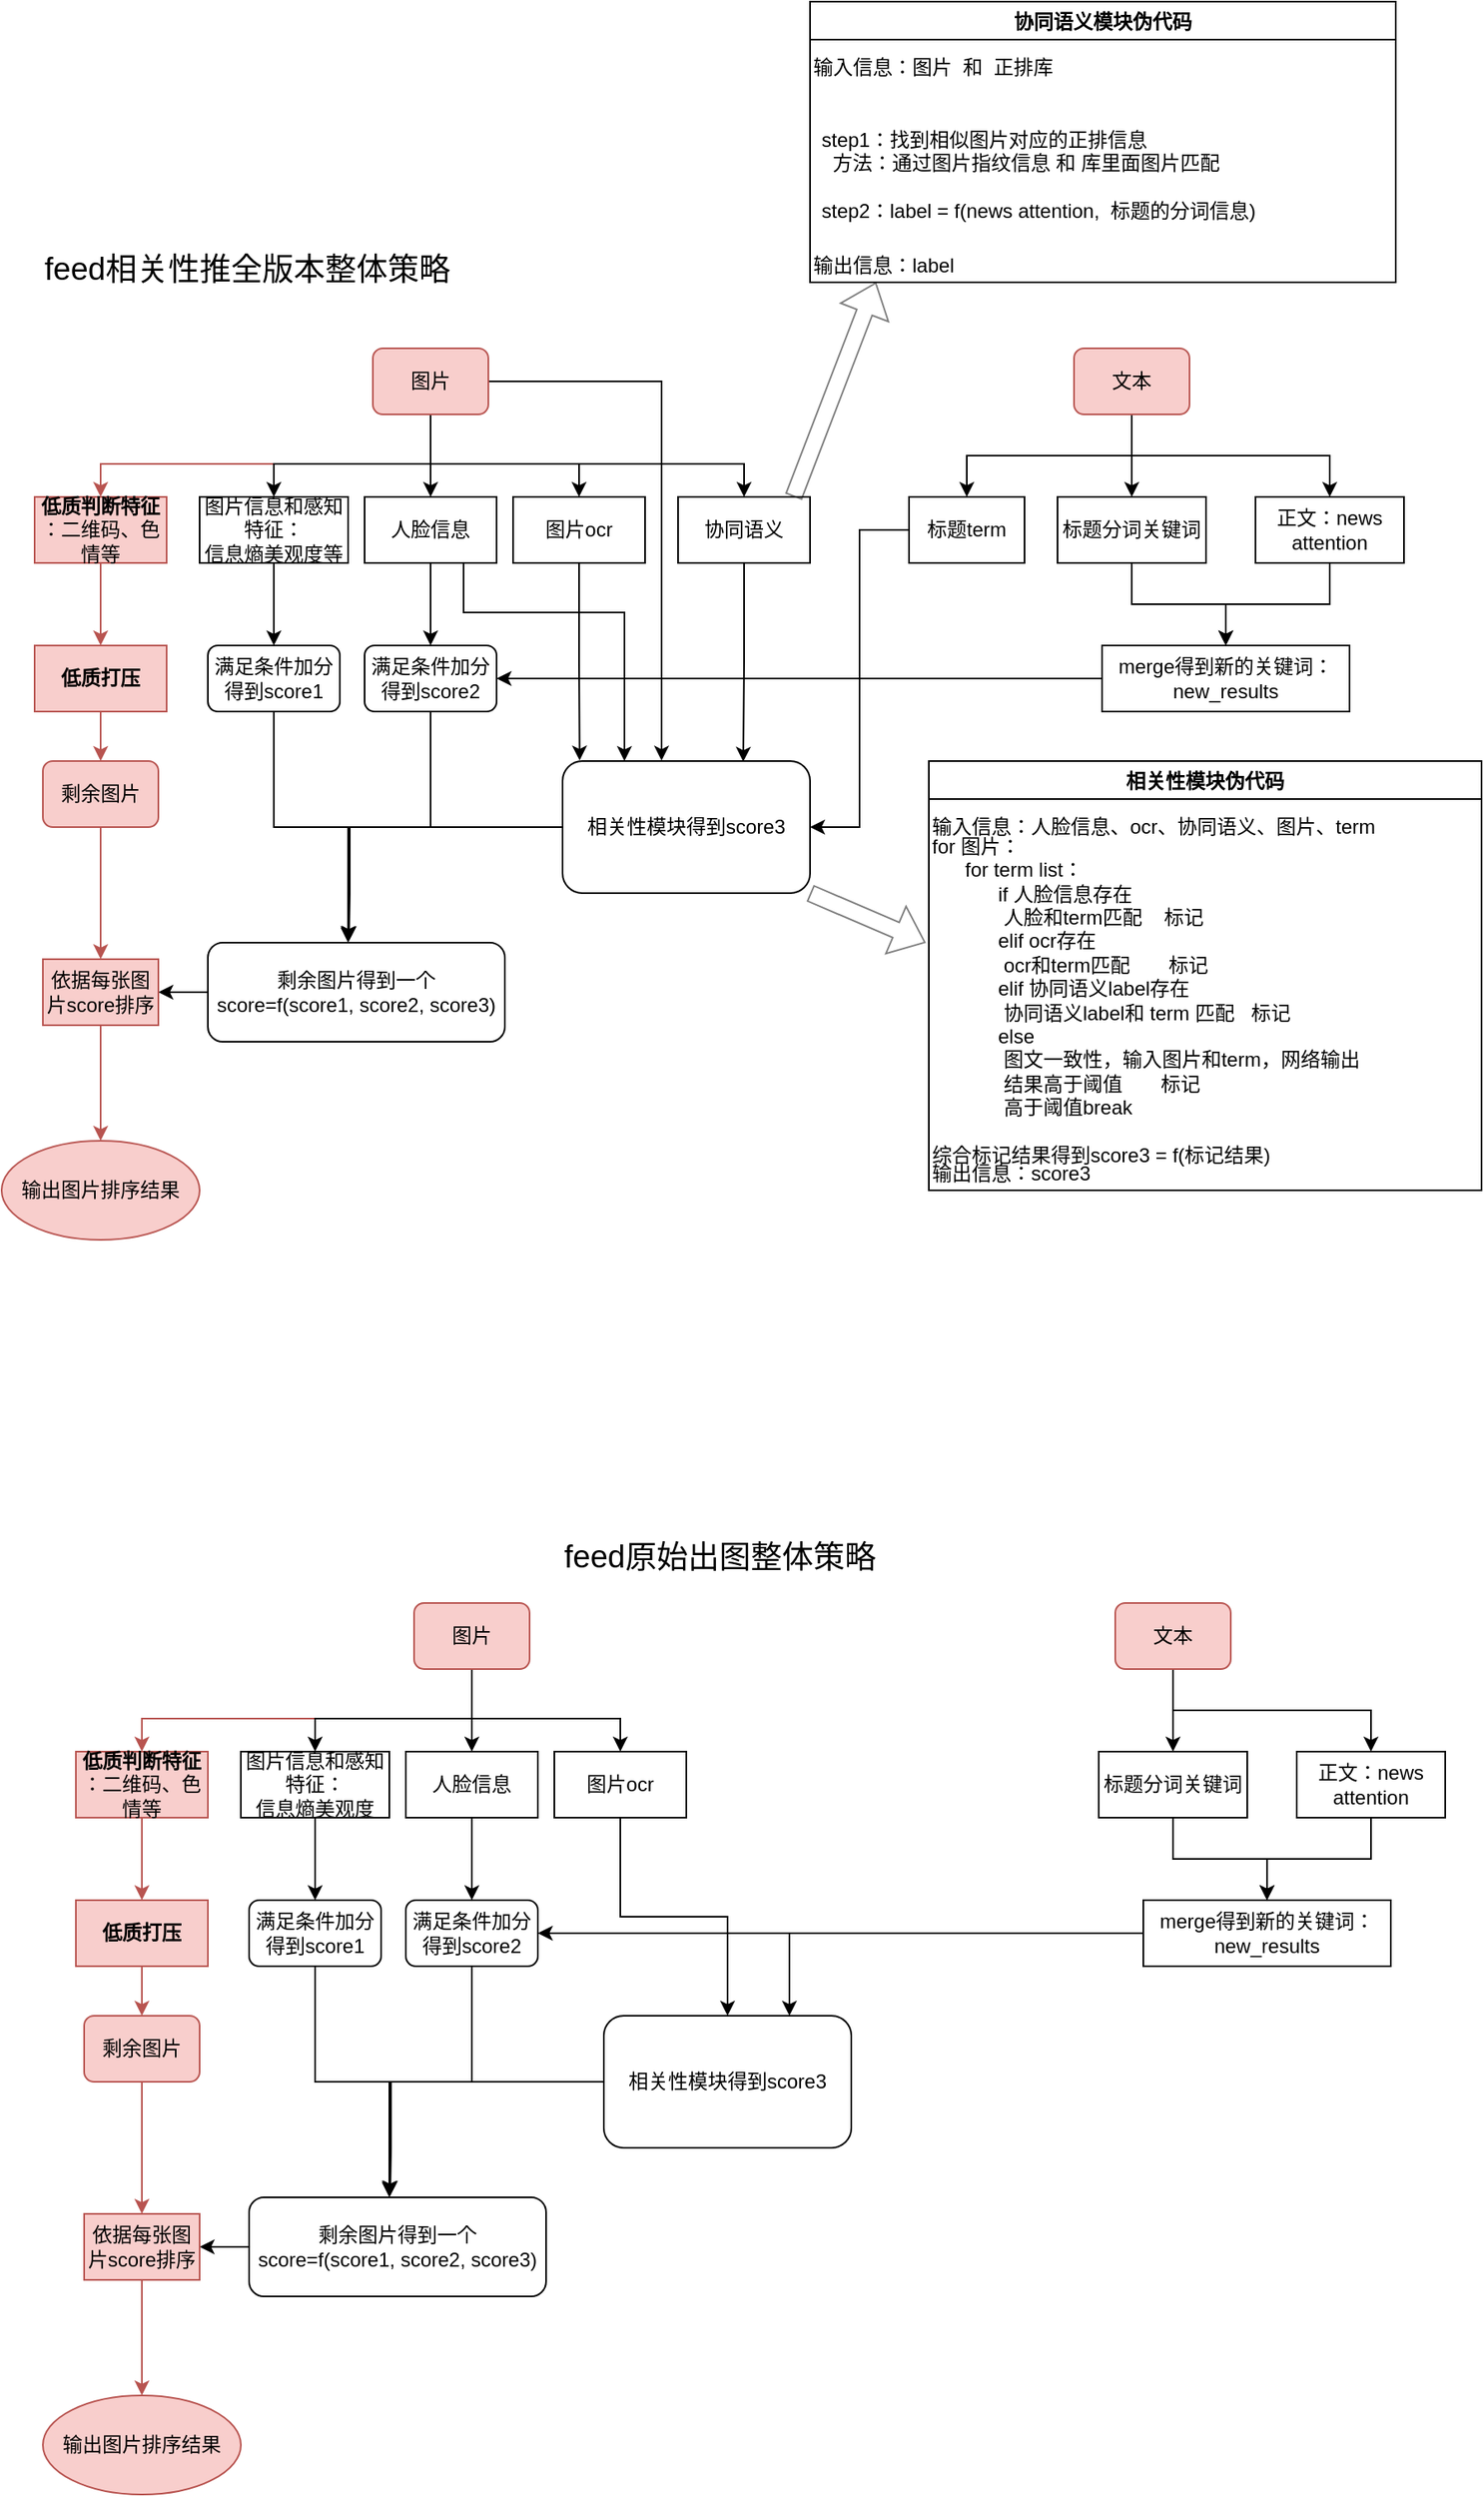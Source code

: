 <mxfile version="15.7.3" type="github">
  <diagram id="YZnyMSXSnCEE_CymccfS" name="Page-1">
    <mxGraphModel dx="1351" dy="877" grid="1" gridSize="10" guides="1" tooltips="1" connect="1" arrows="1" fold="1" page="1" pageScale="1" pageWidth="1169" pageHeight="1654" math="0" shadow="0">
      <root>
        <mxCell id="0" />
        <mxCell id="1" parent="0" />
        <mxCell id="g8iUTo1PRh5J7QxqeXhu-16" style="edgeStyle=orthogonalEdgeStyle;rounded=0;orthogonalLoop=1;jettySize=auto;html=1;exitX=0.5;exitY=1;exitDx=0;exitDy=0;entryX=0.5;entryY=0;entryDx=0;entryDy=0;fillColor=#f8cecc;strokeColor=#b85450;" parent="1" source="g8iUTo1PRh5J7QxqeXhu-1" target="g8iUTo1PRh5J7QxqeXhu-2" edge="1">
          <mxGeometry relative="1" as="geometry">
            <Array as="points">
              <mxPoint x="380" y="370" />
              <mxPoint x="180" y="370" />
            </Array>
          </mxGeometry>
        </mxCell>
        <mxCell id="g8iUTo1PRh5J7QxqeXhu-20" style="edgeStyle=orthogonalEdgeStyle;rounded=0;orthogonalLoop=1;jettySize=auto;html=1;exitX=0.5;exitY=1;exitDx=0;exitDy=0;entryX=0.5;entryY=0;entryDx=0;entryDy=0;" parent="1" source="g8iUTo1PRh5J7QxqeXhu-1" target="g8iUTo1PRh5J7QxqeXhu-3" edge="1">
          <mxGeometry relative="1" as="geometry">
            <Array as="points">
              <mxPoint x="380" y="370" />
              <mxPoint x="285" y="370" />
            </Array>
          </mxGeometry>
        </mxCell>
        <mxCell id="g8iUTo1PRh5J7QxqeXhu-21" style="edgeStyle=orthogonalEdgeStyle;rounded=0;orthogonalLoop=1;jettySize=auto;html=1;exitX=0.5;exitY=1;exitDx=0;exitDy=0;entryX=0.5;entryY=0;entryDx=0;entryDy=0;" parent="1" source="g8iUTo1PRh5J7QxqeXhu-1" target="g8iUTo1PRh5J7QxqeXhu-4" edge="1">
          <mxGeometry relative="1" as="geometry">
            <Array as="points">
              <mxPoint x="380" y="350" />
              <mxPoint x="380" y="350" />
            </Array>
          </mxGeometry>
        </mxCell>
        <mxCell id="g8iUTo1PRh5J7QxqeXhu-23" style="edgeStyle=orthogonalEdgeStyle;rounded=0;orthogonalLoop=1;jettySize=auto;html=1;exitX=0.5;exitY=1;exitDx=0;exitDy=0;entryX=0.5;entryY=0;entryDx=0;entryDy=0;" parent="1" source="g8iUTo1PRh5J7QxqeXhu-1" target="g8iUTo1PRh5J7QxqeXhu-5" edge="1">
          <mxGeometry relative="1" as="geometry">
            <Array as="points">
              <mxPoint x="380" y="370" />
              <mxPoint x="470" y="370" />
            </Array>
          </mxGeometry>
        </mxCell>
        <mxCell id="g8iUTo1PRh5J7QxqeXhu-26" style="edgeStyle=orthogonalEdgeStyle;rounded=0;orthogonalLoop=1;jettySize=auto;html=1;exitX=0.5;exitY=1;exitDx=0;exitDy=0;entryX=0.5;entryY=0;entryDx=0;entryDy=0;" parent="1" source="g8iUTo1PRh5J7QxqeXhu-1" target="g8iUTo1PRh5J7QxqeXhu-6" edge="1">
          <mxGeometry relative="1" as="geometry">
            <Array as="points">
              <mxPoint x="380" y="370" />
              <mxPoint x="570" y="370" />
            </Array>
          </mxGeometry>
        </mxCell>
        <mxCell id="g8iUTo1PRh5J7QxqeXhu-60" style="edgeStyle=orthogonalEdgeStyle;rounded=0;orthogonalLoop=1;jettySize=auto;html=1;entryX=0.402;entryY=-0.002;entryDx=0;entryDy=0;entryPerimeter=0;" parent="1" source="g8iUTo1PRh5J7QxqeXhu-1" target="g8iUTo1PRh5J7QxqeXhu-57" edge="1">
          <mxGeometry relative="1" as="geometry">
            <mxPoint x="520" y="549" as="targetPoint" />
            <Array as="points">
              <mxPoint x="520" y="320" />
              <mxPoint x="520" y="550" />
            </Array>
          </mxGeometry>
        </mxCell>
        <mxCell id="g8iUTo1PRh5J7QxqeXhu-1" value="图片" style="rounded=1;whiteSpace=wrap;html=1;fillColor=#f8cecc;strokeColor=#b85450;" parent="1" vertex="1">
          <mxGeometry x="345" y="300" width="70" height="40" as="geometry" />
        </mxCell>
        <mxCell id="g8iUTo1PRh5J7QxqeXhu-37" style="edgeStyle=orthogonalEdgeStyle;rounded=0;orthogonalLoop=1;jettySize=auto;html=1;exitX=0.5;exitY=1;exitDx=0;exitDy=0;entryX=0.5;entryY=0;entryDx=0;entryDy=0;fillColor=#f8cecc;strokeColor=#b85450;" parent="1" source="g8iUTo1PRh5J7QxqeXhu-2" target="g8iUTo1PRh5J7QxqeXhu-35" edge="1">
          <mxGeometry relative="1" as="geometry" />
        </mxCell>
        <mxCell id="g8iUTo1PRh5J7QxqeXhu-2" value="&lt;b&gt;低质判断特征&lt;br&gt;&lt;/b&gt;：二维码、色情等" style="rounded=0;whiteSpace=wrap;html=1;fillColor=#f8cecc;strokeColor=#b85450;" parent="1" vertex="1">
          <mxGeometry x="140" y="390" width="80" height="40" as="geometry" />
        </mxCell>
        <mxCell id="g8iUTo1PRh5J7QxqeXhu-53" value="" style="edgeStyle=orthogonalEdgeStyle;rounded=0;orthogonalLoop=1;jettySize=auto;html=1;" parent="1" source="g8iUTo1PRh5J7QxqeXhu-3" target="g8iUTo1PRh5J7QxqeXhu-44" edge="1">
          <mxGeometry relative="1" as="geometry" />
        </mxCell>
        <mxCell id="g8iUTo1PRh5J7QxqeXhu-3" value="图片信息和感知特征：&lt;br&gt;信息熵美观度等" style="rounded=0;whiteSpace=wrap;html=1;" parent="1" vertex="1">
          <mxGeometry x="240" y="390" width="90" height="40" as="geometry" />
        </mxCell>
        <mxCell id="g8iUTo1PRh5J7QxqeXhu-54" value="" style="edgeStyle=orthogonalEdgeStyle;rounded=0;orthogonalLoop=1;jettySize=auto;html=1;" parent="1" source="g8iUTo1PRh5J7QxqeXhu-4" target="g8iUTo1PRh5J7QxqeXhu-45" edge="1">
          <mxGeometry relative="1" as="geometry" />
        </mxCell>
        <mxCell id="g8iUTo1PRh5J7QxqeXhu-83" style="edgeStyle=orthogonalEdgeStyle;rounded=0;orthogonalLoop=1;jettySize=auto;html=1;exitX=0.75;exitY=1;exitDx=0;exitDy=0;entryX=0.25;entryY=0;entryDx=0;entryDy=0;" parent="1" source="g8iUTo1PRh5J7QxqeXhu-4" target="g8iUTo1PRh5J7QxqeXhu-57" edge="1">
          <mxGeometry relative="1" as="geometry">
            <Array as="points">
              <mxPoint x="400" y="460" />
              <mxPoint x="497" y="460" />
            </Array>
          </mxGeometry>
        </mxCell>
        <mxCell id="g8iUTo1PRh5J7QxqeXhu-4" value="人脸信息" style="rounded=0;whiteSpace=wrap;html=1;" parent="1" vertex="1">
          <mxGeometry x="340" y="390" width="80" height="40" as="geometry" />
        </mxCell>
        <mxCell id="g8iUTo1PRh5J7QxqeXhu-84" style="edgeStyle=orthogonalEdgeStyle;rounded=0;orthogonalLoop=1;jettySize=auto;html=1;entryX=0.069;entryY=-0.004;entryDx=0;entryDy=0;entryPerimeter=0;" parent="1" source="g8iUTo1PRh5J7QxqeXhu-5" target="g8iUTo1PRh5J7QxqeXhu-57" edge="1">
          <mxGeometry relative="1" as="geometry" />
        </mxCell>
        <mxCell id="g8iUTo1PRh5J7QxqeXhu-5" value="图片ocr" style="rounded=0;whiteSpace=wrap;html=1;" parent="1" vertex="1">
          <mxGeometry x="430" y="390" width="80" height="40" as="geometry" />
        </mxCell>
        <mxCell id="g8iUTo1PRh5J7QxqeXhu-85" style="edgeStyle=orthogonalEdgeStyle;rounded=0;orthogonalLoop=1;jettySize=auto;html=1;entryX=0.73;entryY=0.005;entryDx=0;entryDy=0;entryPerimeter=0;" parent="1" source="g8iUTo1PRh5J7QxqeXhu-6" target="g8iUTo1PRh5J7QxqeXhu-57" edge="1">
          <mxGeometry relative="1" as="geometry" />
        </mxCell>
        <mxCell id="g8iUTo1PRh5J7QxqeXhu-6" value="协同语义" style="rounded=0;whiteSpace=wrap;html=1;" parent="1" vertex="1">
          <mxGeometry x="530" y="390" width="80" height="40" as="geometry" />
        </mxCell>
        <mxCell id="g8iUTo1PRh5J7QxqeXhu-28" value="" style="edgeStyle=orthogonalEdgeStyle;rounded=0;orthogonalLoop=1;jettySize=auto;html=1;" parent="1" source="g8iUTo1PRh5J7QxqeXhu-10" target="g8iUTo1PRh5J7QxqeXhu-13" edge="1">
          <mxGeometry relative="1" as="geometry" />
        </mxCell>
        <mxCell id="g8iUTo1PRh5J7QxqeXhu-32" style="edgeStyle=orthogonalEdgeStyle;rounded=0;orthogonalLoop=1;jettySize=auto;html=1;exitX=0.25;exitY=1;exitDx=0;exitDy=0;entryX=0.5;entryY=0;entryDx=0;entryDy=0;" parent="1" source="g8iUTo1PRh5J7QxqeXhu-10" target="g8iUTo1PRh5J7QxqeXhu-11" edge="1">
          <mxGeometry relative="1" as="geometry">
            <Array as="points">
              <mxPoint x="805" y="340" />
              <mxPoint x="805" y="365" />
              <mxPoint x="705" y="365" />
            </Array>
          </mxGeometry>
        </mxCell>
        <mxCell id="g8iUTo1PRh5J7QxqeXhu-33" style="edgeStyle=orthogonalEdgeStyle;rounded=0;orthogonalLoop=1;jettySize=auto;html=1;exitX=0.75;exitY=1;exitDx=0;exitDy=0;entryX=0.5;entryY=0;entryDx=0;entryDy=0;" parent="1" source="g8iUTo1PRh5J7QxqeXhu-10" target="g8iUTo1PRh5J7QxqeXhu-14" edge="1">
          <mxGeometry relative="1" as="geometry">
            <Array as="points">
              <mxPoint x="805" y="340" />
              <mxPoint x="805" y="365" />
              <mxPoint x="925" y="365" />
            </Array>
          </mxGeometry>
        </mxCell>
        <mxCell id="g8iUTo1PRh5J7QxqeXhu-10" value="文本" style="rounded=1;whiteSpace=wrap;html=1;fillColor=#f8cecc;strokeColor=#b85450;" parent="1" vertex="1">
          <mxGeometry x="770" y="300" width="70" height="40" as="geometry" />
        </mxCell>
        <mxCell id="g8iUTo1PRh5J7QxqeXhu-75" style="edgeStyle=orthogonalEdgeStyle;rounded=0;orthogonalLoop=1;jettySize=auto;html=1;entryX=1;entryY=0.5;entryDx=0;entryDy=0;" parent="1" source="g8iUTo1PRh5J7QxqeXhu-11" target="g8iUTo1PRh5J7QxqeXhu-57" edge="1">
          <mxGeometry relative="1" as="geometry" />
        </mxCell>
        <mxCell id="g8iUTo1PRh5J7QxqeXhu-11" value="标题term" style="rounded=0;whiteSpace=wrap;html=1;" parent="1" vertex="1">
          <mxGeometry x="670" y="390" width="70" height="40" as="geometry" />
        </mxCell>
        <mxCell id="g8iUTo1PRh5J7QxqeXhu-47" style="edgeStyle=orthogonalEdgeStyle;rounded=0;orthogonalLoop=1;jettySize=auto;html=1;exitX=0.5;exitY=1;exitDx=0;exitDy=0;" parent="1" source="g8iUTo1PRh5J7QxqeXhu-13" target="g8iUTo1PRh5J7QxqeXhu-46" edge="1">
          <mxGeometry relative="1" as="geometry" />
        </mxCell>
        <mxCell id="g8iUTo1PRh5J7QxqeXhu-13" value="标题分词关键词" style="rounded=0;whiteSpace=wrap;html=1;" parent="1" vertex="1">
          <mxGeometry x="760" y="390" width="90" height="40" as="geometry" />
        </mxCell>
        <mxCell id="g8iUTo1PRh5J7QxqeXhu-52" value="" style="edgeStyle=orthogonalEdgeStyle;rounded=0;orthogonalLoop=1;jettySize=auto;html=1;" parent="1" source="g8iUTo1PRh5J7QxqeXhu-14" target="g8iUTo1PRh5J7QxqeXhu-46" edge="1">
          <mxGeometry relative="1" as="geometry" />
        </mxCell>
        <mxCell id="g8iUTo1PRh5J7QxqeXhu-14" value="正文：news attention" style="rounded=0;whiteSpace=wrap;html=1;" parent="1" vertex="1">
          <mxGeometry x="880" y="390" width="90" height="40" as="geometry" />
        </mxCell>
        <mxCell id="g8iUTo1PRh5J7QxqeXhu-38" style="edgeStyle=orthogonalEdgeStyle;rounded=0;orthogonalLoop=1;jettySize=auto;html=1;exitX=0.5;exitY=1;exitDx=0;exitDy=0;entryX=0.5;entryY=0;entryDx=0;entryDy=0;fillColor=#f8cecc;strokeColor=#b85450;" parent="1" source="g8iUTo1PRh5J7QxqeXhu-35" target="g8iUTo1PRh5J7QxqeXhu-36" edge="1">
          <mxGeometry relative="1" as="geometry" />
        </mxCell>
        <mxCell id="g8iUTo1PRh5J7QxqeXhu-35" value="&lt;b&gt;低质打压&lt;/b&gt;&lt;span style=&quot;color: rgba(0 , 0 , 0 , 0) ; font-family: monospace ; font-size: 0px&quot;&gt;%3CmxGraphModel%3E%3Croot%3E%3CmxCell%20id%3D%220%22%2F%3E%3CmxCell%20id%3D%221%22%20parent%3D%220%22%2F%3E%3CmxCell%20id%3D%222%22%20value%3D%22%26lt%3Bb%26gt%3B%E4%BD%8E%E8%B4%A8%E5%88%A4%E6%96%AD%E7%89%B9%E5%BE%81%26lt%3Bbr%26gt%3B%26lt%3B%2Fb%26gt%3B%EF%BC%9A%E4%BA%8C%E7%BB%B4%E7%A0%81%E3%80%81%E8%89%B2%E6%83%85%E7%AD%89%22%20style%3D%22rounded%3D0%3BwhiteSpace%3Dwrap%3Bhtml%3D1%3B%22%20vertex%3D%221%22%20parent%3D%221%22%3E%3CmxGeometry%20x%3D%2230%22%20y%3D%22140%22%20width%3D%2280%22%20height%3D%2240%22%20as%3D%22geometry%22%2F%3E%3C%2FmxCell%3E%3C%2Froot%3E%3C%2FmxGraphModel%3E&lt;/span&gt;" style="rounded=0;whiteSpace=wrap;html=1;fillColor=#f8cecc;strokeColor=#b85450;" parent="1" vertex="1">
          <mxGeometry x="140" y="480" width="80" height="40" as="geometry" />
        </mxCell>
        <mxCell id="g8iUTo1PRh5J7QxqeXhu-70" style="edgeStyle=orthogonalEdgeStyle;rounded=0;orthogonalLoop=1;jettySize=auto;html=1;fillColor=#f8cecc;strokeColor=#b85450;" parent="1" source="g8iUTo1PRh5J7QxqeXhu-36" target="g8iUTo1PRh5J7QxqeXhu-69" edge="1">
          <mxGeometry relative="1" as="geometry" />
        </mxCell>
        <mxCell id="g8iUTo1PRh5J7QxqeXhu-36" value="剩余图片" style="rounded=1;whiteSpace=wrap;html=1;fillColor=#f8cecc;strokeColor=#b85450;" parent="1" vertex="1">
          <mxGeometry x="145" y="550" width="70" height="40" as="geometry" />
        </mxCell>
        <mxCell id="g8iUTo1PRh5J7QxqeXhu-72" style="edgeStyle=orthogonalEdgeStyle;rounded=0;orthogonalLoop=1;jettySize=auto;html=1;entryX=1;entryY=0.5;entryDx=0;entryDy=0;" parent="1" source="g8iUTo1PRh5J7QxqeXhu-42" target="g8iUTo1PRh5J7QxqeXhu-69" edge="1">
          <mxGeometry relative="1" as="geometry" />
        </mxCell>
        <mxCell id="g8iUTo1PRh5J7QxqeXhu-42" value="剩余图片得到一个score=f(score1, score2, score3)" style="rounded=1;whiteSpace=wrap;html=1;" parent="1" vertex="1">
          <mxGeometry x="245" y="660" width="180" height="60" as="geometry" />
        </mxCell>
        <mxCell id="g8iUTo1PRh5J7QxqeXhu-64" style="edgeStyle=orthogonalEdgeStyle;rounded=0;orthogonalLoop=1;jettySize=auto;html=1;exitX=0.5;exitY=1;exitDx=0;exitDy=0;entryX=0.475;entryY=-0.017;entryDx=0;entryDy=0;entryPerimeter=0;" parent="1" source="g8iUTo1PRh5J7QxqeXhu-44" target="g8iUTo1PRh5J7QxqeXhu-42" edge="1">
          <mxGeometry relative="1" as="geometry">
            <mxPoint x="310" y="660" as="targetPoint" />
            <Array as="points">
              <mxPoint x="285" y="590" />
              <mxPoint x="331" y="590" />
              <mxPoint x="331" y="630" />
            </Array>
          </mxGeometry>
        </mxCell>
        <mxCell id="g8iUTo1PRh5J7QxqeXhu-44" value="满足条件加分得到score1" style="rounded=1;whiteSpace=wrap;html=1;" parent="1" vertex="1">
          <mxGeometry x="245" y="480" width="80" height="40" as="geometry" />
        </mxCell>
        <mxCell id="g8iUTo1PRh5J7QxqeXhu-65" style="edgeStyle=orthogonalEdgeStyle;rounded=0;orthogonalLoop=1;jettySize=auto;html=1;entryX=0.472;entryY=-0.017;entryDx=0;entryDy=0;entryPerimeter=0;" parent="1" source="g8iUTo1PRh5J7QxqeXhu-45" target="g8iUTo1PRh5J7QxqeXhu-42" edge="1">
          <mxGeometry relative="1" as="geometry">
            <mxPoint x="310" y="660" as="targetPoint" />
            <Array as="points">
              <mxPoint x="380" y="590" />
              <mxPoint x="330" y="590" />
            </Array>
          </mxGeometry>
        </mxCell>
        <mxCell id="g8iUTo1PRh5J7QxqeXhu-45" value="满足条件加分得到score2" style="rounded=1;whiteSpace=wrap;html=1;" parent="1" vertex="1">
          <mxGeometry x="340" y="480" width="80" height="40" as="geometry" />
        </mxCell>
        <mxCell id="g8iUTo1PRh5J7QxqeXhu-55" style="edgeStyle=orthogonalEdgeStyle;rounded=0;orthogonalLoop=1;jettySize=auto;html=1;" parent="1" source="g8iUTo1PRh5J7QxqeXhu-46" edge="1">
          <mxGeometry relative="1" as="geometry">
            <mxPoint x="420" y="500" as="targetPoint" />
            <Array as="points">
              <mxPoint x="420" y="500" />
            </Array>
          </mxGeometry>
        </mxCell>
        <mxCell id="g8iUTo1PRh5J7QxqeXhu-46" value="merge得到新的关键词：new_results" style="rounded=0;whiteSpace=wrap;html=1;" parent="1" vertex="1">
          <mxGeometry x="787" y="480" width="150" height="40" as="geometry" />
        </mxCell>
        <mxCell id="g8iUTo1PRh5J7QxqeXhu-66" style="edgeStyle=orthogonalEdgeStyle;rounded=0;orthogonalLoop=1;jettySize=auto;html=1;" parent="1" source="g8iUTo1PRh5J7QxqeXhu-57" edge="1">
          <mxGeometry relative="1" as="geometry">
            <mxPoint x="330" y="660" as="targetPoint" />
            <Array as="points">
              <mxPoint x="330" y="590" />
              <mxPoint x="330" y="660" />
            </Array>
          </mxGeometry>
        </mxCell>
        <mxCell id="g8iUTo1PRh5J7QxqeXhu-57" value="相关性模块得到score3" style="rounded=1;whiteSpace=wrap;html=1;" parent="1" vertex="1">
          <mxGeometry x="460" y="550" width="150" height="80" as="geometry" />
        </mxCell>
        <mxCell id="g8iUTo1PRh5J7QxqeXhu-74" value="" style="edgeStyle=orthogonalEdgeStyle;rounded=0;orthogonalLoop=1;jettySize=auto;html=1;fillColor=#f8cecc;strokeColor=#b85450;" parent="1" source="g8iUTo1PRh5J7QxqeXhu-69" target="g8iUTo1PRh5J7QxqeXhu-73" edge="1">
          <mxGeometry relative="1" as="geometry" />
        </mxCell>
        <mxCell id="g8iUTo1PRh5J7QxqeXhu-69" value="依据每张图片score排序" style="rounded=0;whiteSpace=wrap;html=1;align=center;fillColor=#f8cecc;strokeColor=#b85450;" parent="1" vertex="1">
          <mxGeometry x="145" y="670" width="70" height="40" as="geometry" />
        </mxCell>
        <mxCell id="g8iUTo1PRh5J7QxqeXhu-73" value="输出图片排序结果" style="ellipse;whiteSpace=wrap;html=1;rounded=0;fillColor=#f8cecc;strokeColor=#b85450;" parent="1" vertex="1">
          <mxGeometry x="120" y="780" width="120" height="60" as="geometry" />
        </mxCell>
        <mxCell id="g8iUTo1PRh5J7QxqeXhu-76" value="" style="shape=flexArrow;endArrow=classic;html=1;rounded=0;opacity=50;" parent="1" edge="1">
          <mxGeometry width="50" height="50" relative="1" as="geometry">
            <mxPoint x="610" y="630" as="sourcePoint" />
            <mxPoint x="680" y="660" as="targetPoint" />
          </mxGeometry>
        </mxCell>
        <mxCell id="g8iUTo1PRh5J7QxqeXhu-77" value="相关性模块伪代码" style="swimlane;align=center;" parent="1" vertex="1">
          <mxGeometry x="682" y="550" width="335" height="260" as="geometry">
            <mxRectangle x="580" y="340" width="130" height="23" as="alternateBounds" />
          </mxGeometry>
        </mxCell>
        <mxCell id="g8iUTo1PRh5J7QxqeXhu-80" value="for 图片：&lt;br&gt;&lt;span&gt;&lt;/span&gt;&amp;nbsp; &amp;nbsp; &amp;nbsp; for term list：&lt;br&gt;&lt;blockquote style=&quot;margin: 0 0 0 40px ; border: none ; padding: 0px&quot;&gt;if 人脸信息存在&lt;br&gt;&lt;span&gt; &lt;span&gt; &lt;/span&gt;&lt;/span&gt;&lt;span style=&quot;white-space: pre&quot;&gt; &lt;/span&gt;人脸和term匹配&amp;nbsp; &amp;nbsp; 标记&lt;br&gt;elif ocr存在&lt;br&gt;&lt;span&gt; &lt;span&gt; &lt;/span&gt;&lt;/span&gt;&lt;span style=&quot;white-space: pre&quot;&gt; &lt;/span&gt;ocr和term匹配&amp;nbsp; &amp;nbsp; &amp;nbsp; &amp;nbsp;标记&lt;br&gt;elif 协同语义label存在&lt;br&gt;&lt;span&gt; &lt;span&gt; &lt;/span&gt;&lt;/span&gt;&lt;span style=&quot;white-space: pre&quot;&gt; &lt;/span&gt;协同语义label和 term 匹配&amp;nbsp; &amp;nbsp;标记&lt;br&gt;else&lt;/blockquote&gt;&lt;blockquote style=&quot;margin: 0 0 0 40px ; border: none ; padding: 0px&quot;&gt;&lt;span&gt;&lt;span style=&quot;white-space: pre&quot;&gt; &lt;/span&gt;图文一致性，输入图片和term，网络输出&lt;/span&gt;&lt;/blockquote&gt;&lt;blockquote style=&quot;margin: 0 0 0 40px ; border: none ; padding: 0px&quot;&gt;&lt;span&gt;&lt;span style=&quot;white-space: pre&quot;&gt; &lt;/span&gt;结果高于阈值&amp;nbsp; &amp;nbsp; &amp;nbsp; &amp;nbsp;标记&lt;/span&gt;&lt;/blockquote&gt;&lt;blockquote style=&quot;margin: 0 0 0 40px ; border: none ; padding: 0px&quot;&gt;&lt;span&gt;&lt;span style=&quot;white-space: pre&quot;&gt; &lt;/span&gt;高于阈值break&lt;br&gt;&lt;/span&gt;&lt;/blockquote&gt;&lt;blockquote style=&quot;margin: 0 0 0 40px ; border: none ; padding: 0px&quot;&gt;&lt;blockquote style=&quot;margin: 0 0 0 40px ; border: none ; padding: 0px&quot;&gt;&lt;br&gt;&lt;/blockquote&gt;&lt;blockquote style=&quot;margin: 0 0 0 40px ; border: none ; padding: 0px&quot;&gt;&lt;/blockquote&gt;&lt;/blockquote&gt;综合标记结果得到score3 = f(标记结果)" style="text;html=1;align=left;verticalAlign=middle;resizable=0;points=[];autosize=1;strokeColor=none;fillColor=none;" parent="g8iUTo1PRh5J7QxqeXhu-77" vertex="1">
          <mxGeometry y="45" width="300" height="200" as="geometry" />
        </mxCell>
        <mxCell id="g8iUTo1PRh5J7QxqeXhu-86" value="输入信息：人脸信息、ocr、协同语义、图片、term" style="text;html=1;align=left;verticalAlign=middle;resizable=0;points=[];autosize=1;strokeColor=none;fillColor=none;" parent="g8iUTo1PRh5J7QxqeXhu-77" vertex="1">
          <mxGeometry y="30" width="280" height="20" as="geometry" />
        </mxCell>
        <mxCell id="g8iUTo1PRh5J7QxqeXhu-87" value="输出信息：score3" style="text;html=1;align=left;verticalAlign=middle;resizable=0;points=[];autosize=1;strokeColor=none;fillColor=none;" parent="g8iUTo1PRh5J7QxqeXhu-77" vertex="1">
          <mxGeometry y="240" width="110" height="20" as="geometry" />
        </mxCell>
        <mxCell id="g8iUTo1PRh5J7QxqeXhu-88" value="feed相关性推全版本整体策略" style="text;strokeColor=none;fillColor=none;align=left;verticalAlign=middle;spacingLeft=4;spacingRight=4;overflow=hidden;points=[[0,0.5],[1,0.5]];portConstraint=eastwest;rotatable=0;fontSize=19;" parent="1" vertex="1">
          <mxGeometry x="140" y="230" width="360" height="40" as="geometry" />
        </mxCell>
        <mxCell id="g8iUTo1PRh5J7QxqeXhu-89" value="feed原始出图整体策略" style="text;strokeColor=none;fillColor=none;align=left;verticalAlign=middle;spacingLeft=4;spacingRight=4;overflow=hidden;points=[[0,0.5],[1,0.5]];portConstraint=eastwest;rotatable=0;fontSize=19;" parent="1" vertex="1">
          <mxGeometry x="455" y="1010" width="360" height="40" as="geometry" />
        </mxCell>
        <mxCell id="g8iUTo1PRh5J7QxqeXhu-140" style="edgeStyle=orthogonalEdgeStyle;rounded=0;orthogonalLoop=1;jettySize=auto;html=1;exitX=0.5;exitY=1;exitDx=0;exitDy=0;entryX=0.5;entryY=0;entryDx=0;entryDy=0;fillColor=#f8cecc;strokeColor=#b85450;" parent="1" source="g8iUTo1PRh5J7QxqeXhu-146" target="g8iUTo1PRh5J7QxqeXhu-148" edge="1">
          <mxGeometry relative="1" as="geometry">
            <Array as="points">
              <mxPoint x="405" y="1130" />
              <mxPoint x="205" y="1130" />
            </Array>
          </mxGeometry>
        </mxCell>
        <mxCell id="g8iUTo1PRh5J7QxqeXhu-141" style="edgeStyle=orthogonalEdgeStyle;rounded=0;orthogonalLoop=1;jettySize=auto;html=1;exitX=0.5;exitY=1;exitDx=0;exitDy=0;entryX=0.5;entryY=0;entryDx=0;entryDy=0;" parent="1" source="g8iUTo1PRh5J7QxqeXhu-146" target="g8iUTo1PRh5J7QxqeXhu-150" edge="1">
          <mxGeometry relative="1" as="geometry">
            <Array as="points">
              <mxPoint x="405" y="1130" />
              <mxPoint x="310" y="1130" />
            </Array>
          </mxGeometry>
        </mxCell>
        <mxCell id="g8iUTo1PRh5J7QxqeXhu-142" style="edgeStyle=orthogonalEdgeStyle;rounded=0;orthogonalLoop=1;jettySize=auto;html=1;exitX=0.5;exitY=1;exitDx=0;exitDy=0;entryX=0.5;entryY=0;entryDx=0;entryDy=0;" parent="1" source="g8iUTo1PRh5J7QxqeXhu-146" target="g8iUTo1PRh5J7QxqeXhu-153" edge="1">
          <mxGeometry relative="1" as="geometry">
            <Array as="points">
              <mxPoint x="405" y="1110" />
              <mxPoint x="405" y="1110" />
            </Array>
          </mxGeometry>
        </mxCell>
        <mxCell id="g8iUTo1PRh5J7QxqeXhu-143" style="edgeStyle=orthogonalEdgeStyle;rounded=0;orthogonalLoop=1;jettySize=auto;html=1;exitX=0.5;exitY=1;exitDx=0;exitDy=0;entryX=0.5;entryY=0;entryDx=0;entryDy=0;" parent="1" source="g8iUTo1PRh5J7QxqeXhu-146" target="g8iUTo1PRh5J7QxqeXhu-155" edge="1">
          <mxGeometry relative="1" as="geometry">
            <Array as="points">
              <mxPoint x="405" y="1130" />
              <mxPoint x="495" y="1130" />
            </Array>
          </mxGeometry>
        </mxCell>
        <mxCell id="g8iUTo1PRh5J7QxqeXhu-146" value="图片" style="rounded=1;whiteSpace=wrap;html=1;fillColor=#f8cecc;strokeColor=#b85450;" parent="1" vertex="1">
          <mxGeometry x="370" y="1060" width="70" height="40" as="geometry" />
        </mxCell>
        <mxCell id="g8iUTo1PRh5J7QxqeXhu-147" style="edgeStyle=orthogonalEdgeStyle;rounded=0;orthogonalLoop=1;jettySize=auto;html=1;exitX=0.5;exitY=1;exitDx=0;exitDy=0;entryX=0.5;entryY=0;entryDx=0;entryDy=0;fillColor=#f8cecc;strokeColor=#b85450;" parent="1" source="g8iUTo1PRh5J7QxqeXhu-148" target="g8iUTo1PRh5J7QxqeXhu-169" edge="1">
          <mxGeometry relative="1" as="geometry" />
        </mxCell>
        <mxCell id="g8iUTo1PRh5J7QxqeXhu-148" value="&lt;b&gt;低质判断特征&lt;br&gt;&lt;/b&gt;：二维码、色情等" style="rounded=0;whiteSpace=wrap;html=1;fillColor=#f8cecc;strokeColor=#b85450;" parent="1" vertex="1">
          <mxGeometry x="165" y="1150" width="80" height="40" as="geometry" />
        </mxCell>
        <mxCell id="g8iUTo1PRh5J7QxqeXhu-149" value="" style="edgeStyle=orthogonalEdgeStyle;rounded=0;orthogonalLoop=1;jettySize=auto;html=1;" parent="1" source="g8iUTo1PRh5J7QxqeXhu-150" target="g8iUTo1PRh5J7QxqeXhu-175" edge="1">
          <mxGeometry relative="1" as="geometry" />
        </mxCell>
        <mxCell id="g8iUTo1PRh5J7QxqeXhu-150" value="图片信息和感知特征：&lt;br&gt;信息熵美观度" style="rounded=0;whiteSpace=wrap;html=1;" parent="1" vertex="1">
          <mxGeometry x="265" y="1150" width="90" height="40" as="geometry" />
        </mxCell>
        <mxCell id="g8iUTo1PRh5J7QxqeXhu-151" value="" style="edgeStyle=orthogonalEdgeStyle;rounded=0;orthogonalLoop=1;jettySize=auto;html=1;" parent="1" source="g8iUTo1PRh5J7QxqeXhu-153" target="g8iUTo1PRh5J7QxqeXhu-177" edge="1">
          <mxGeometry relative="1" as="geometry" />
        </mxCell>
        <mxCell id="g8iUTo1PRh5J7QxqeXhu-153" value="人脸信息" style="rounded=0;whiteSpace=wrap;html=1;" parent="1" vertex="1">
          <mxGeometry x="365" y="1150" width="80" height="40" as="geometry" />
        </mxCell>
        <mxCell id="g8iUTo1PRh5J7QxqeXhu-190" style="edgeStyle=orthogonalEdgeStyle;rounded=0;orthogonalLoop=1;jettySize=auto;html=1;entryX=0.5;entryY=0;entryDx=0;entryDy=0;fontSize=19;" parent="1" source="g8iUTo1PRh5J7QxqeXhu-155" target="g8iUTo1PRh5J7QxqeXhu-181" edge="1">
          <mxGeometry relative="1" as="geometry" />
        </mxCell>
        <mxCell id="g8iUTo1PRh5J7QxqeXhu-155" value="图片ocr" style="rounded=0;whiteSpace=wrap;html=1;" parent="1" vertex="1">
          <mxGeometry x="455" y="1150" width="80" height="40" as="geometry" />
        </mxCell>
        <mxCell id="g8iUTo1PRh5J7QxqeXhu-158" value="" style="edgeStyle=orthogonalEdgeStyle;rounded=0;orthogonalLoop=1;jettySize=auto;html=1;" parent="1" source="g8iUTo1PRh5J7QxqeXhu-161" target="g8iUTo1PRh5J7QxqeXhu-165" edge="1">
          <mxGeometry relative="1" as="geometry" />
        </mxCell>
        <mxCell id="g8iUTo1PRh5J7QxqeXhu-160" style="edgeStyle=orthogonalEdgeStyle;rounded=0;orthogonalLoop=1;jettySize=auto;html=1;exitX=0.75;exitY=1;exitDx=0;exitDy=0;entryX=0.5;entryY=0;entryDx=0;entryDy=0;" parent="1" source="g8iUTo1PRh5J7QxqeXhu-161" target="g8iUTo1PRh5J7QxqeXhu-167" edge="1">
          <mxGeometry relative="1" as="geometry">
            <Array as="points">
              <mxPoint x="830" y="1100" />
              <mxPoint x="830" y="1125" />
              <mxPoint x="950" y="1125" />
            </Array>
          </mxGeometry>
        </mxCell>
        <mxCell id="g8iUTo1PRh5J7QxqeXhu-161" value="文本" style="rounded=1;whiteSpace=wrap;html=1;fillColor=#f8cecc;strokeColor=#b85450;" parent="1" vertex="1">
          <mxGeometry x="795" y="1060" width="70" height="40" as="geometry" />
        </mxCell>
        <mxCell id="g8iUTo1PRh5J7QxqeXhu-164" style="edgeStyle=orthogonalEdgeStyle;rounded=0;orthogonalLoop=1;jettySize=auto;html=1;exitX=0.5;exitY=1;exitDx=0;exitDy=0;" parent="1" source="g8iUTo1PRh5J7QxqeXhu-165" target="g8iUTo1PRh5J7QxqeXhu-179" edge="1">
          <mxGeometry relative="1" as="geometry" />
        </mxCell>
        <mxCell id="g8iUTo1PRh5J7QxqeXhu-165" value="标题分词关键词" style="rounded=0;whiteSpace=wrap;html=1;" parent="1" vertex="1">
          <mxGeometry x="785" y="1150" width="90" height="40" as="geometry" />
        </mxCell>
        <mxCell id="g8iUTo1PRh5J7QxqeXhu-166" value="" style="edgeStyle=orthogonalEdgeStyle;rounded=0;orthogonalLoop=1;jettySize=auto;html=1;" parent="1" source="g8iUTo1PRh5J7QxqeXhu-167" target="g8iUTo1PRh5J7QxqeXhu-179" edge="1">
          <mxGeometry relative="1" as="geometry" />
        </mxCell>
        <mxCell id="g8iUTo1PRh5J7QxqeXhu-167" value="正文：news attention" style="rounded=0;whiteSpace=wrap;html=1;" parent="1" vertex="1">
          <mxGeometry x="905" y="1150" width="90" height="40" as="geometry" />
        </mxCell>
        <mxCell id="g8iUTo1PRh5J7QxqeXhu-168" style="edgeStyle=orthogonalEdgeStyle;rounded=0;orthogonalLoop=1;jettySize=auto;html=1;exitX=0.5;exitY=1;exitDx=0;exitDy=0;entryX=0.5;entryY=0;entryDx=0;entryDy=0;fillColor=#f8cecc;strokeColor=#b85450;" parent="1" source="g8iUTo1PRh5J7QxqeXhu-169" target="g8iUTo1PRh5J7QxqeXhu-171" edge="1">
          <mxGeometry relative="1" as="geometry" />
        </mxCell>
        <mxCell id="g8iUTo1PRh5J7QxqeXhu-169" value="&lt;b&gt;低质打压&lt;/b&gt;&lt;span style=&quot;color: rgba(0 , 0 , 0 , 0) ; font-family: monospace ; font-size: 0px&quot;&gt;%3CmxGraphModel%3E%3Croot%3E%3CmxCell%20id%3D%220%22%2F%3E%3CmxCell%20id%3D%221%22%20parent%3D%220%22%2F%3E%3CmxCell%20id%3D%222%22%20value%3D%22%26lt%3Bb%26gt%3B%E4%BD%8E%E8%B4%A8%E5%88%A4%E6%96%AD%E7%89%B9%E5%BE%81%26lt%3Bbr%26gt%3B%26lt%3B%2Fb%26gt%3B%EF%BC%9A%E4%BA%8C%E7%BB%B4%E7%A0%81%E3%80%81%E8%89%B2%E6%83%85%E7%AD%89%22%20style%3D%22rounded%3D0%3BwhiteSpace%3Dwrap%3Bhtml%3D1%3B%22%20vertex%3D%221%22%20parent%3D%221%22%3E%3CmxGeometry%20x%3D%2230%22%20y%3D%22140%22%20width%3D%2280%22%20height%3D%2240%22%20as%3D%22geometry%22%2F%3E%3C%2FmxCell%3E%3C%2Froot%3E%3C%2FmxGraphModel%3E&lt;/span&gt;" style="rounded=0;whiteSpace=wrap;html=1;fillColor=#f8cecc;strokeColor=#b85450;" parent="1" vertex="1">
          <mxGeometry x="165" y="1240" width="80" height="40" as="geometry" />
        </mxCell>
        <mxCell id="g8iUTo1PRh5J7QxqeXhu-170" style="edgeStyle=orthogonalEdgeStyle;rounded=0;orthogonalLoop=1;jettySize=auto;html=1;fillColor=#f8cecc;strokeColor=#b85450;" parent="1" source="g8iUTo1PRh5J7QxqeXhu-171" target="g8iUTo1PRh5J7QxqeXhu-183" edge="1">
          <mxGeometry relative="1" as="geometry" />
        </mxCell>
        <mxCell id="g8iUTo1PRh5J7QxqeXhu-171" value="剩余图片" style="rounded=1;whiteSpace=wrap;html=1;fillColor=#f8cecc;strokeColor=#b85450;" parent="1" vertex="1">
          <mxGeometry x="170" y="1310" width="70" height="40" as="geometry" />
        </mxCell>
        <mxCell id="g8iUTo1PRh5J7QxqeXhu-172" style="edgeStyle=orthogonalEdgeStyle;rounded=0;orthogonalLoop=1;jettySize=auto;html=1;entryX=1;entryY=0.5;entryDx=0;entryDy=0;" parent="1" source="g8iUTo1PRh5J7QxqeXhu-173" target="g8iUTo1PRh5J7QxqeXhu-183" edge="1">
          <mxGeometry relative="1" as="geometry" />
        </mxCell>
        <mxCell id="g8iUTo1PRh5J7QxqeXhu-173" value="剩余图片得到一个score=f(score1, score2, score3)" style="rounded=1;whiteSpace=wrap;html=1;" parent="1" vertex="1">
          <mxGeometry x="270" y="1420" width="180" height="60" as="geometry" />
        </mxCell>
        <mxCell id="g8iUTo1PRh5J7QxqeXhu-174" style="edgeStyle=orthogonalEdgeStyle;rounded=0;orthogonalLoop=1;jettySize=auto;html=1;exitX=0.5;exitY=1;exitDx=0;exitDy=0;entryX=0.475;entryY=-0.017;entryDx=0;entryDy=0;entryPerimeter=0;" parent="1" source="g8iUTo1PRh5J7QxqeXhu-175" target="g8iUTo1PRh5J7QxqeXhu-173" edge="1">
          <mxGeometry relative="1" as="geometry">
            <mxPoint x="335" y="1420" as="targetPoint" />
            <Array as="points">
              <mxPoint x="310" y="1350" />
              <mxPoint x="356" y="1350" />
              <mxPoint x="356" y="1390" />
            </Array>
          </mxGeometry>
        </mxCell>
        <mxCell id="g8iUTo1PRh5J7QxqeXhu-175" value="满足条件加分得到score1" style="rounded=1;whiteSpace=wrap;html=1;" parent="1" vertex="1">
          <mxGeometry x="270" y="1240" width="80" height="40" as="geometry" />
        </mxCell>
        <mxCell id="g8iUTo1PRh5J7QxqeXhu-176" style="edgeStyle=orthogonalEdgeStyle;rounded=0;orthogonalLoop=1;jettySize=auto;html=1;entryX=0.472;entryY=-0.017;entryDx=0;entryDy=0;entryPerimeter=0;" parent="1" source="g8iUTo1PRh5J7QxqeXhu-177" target="g8iUTo1PRh5J7QxqeXhu-173" edge="1">
          <mxGeometry relative="1" as="geometry">
            <mxPoint x="335" y="1420" as="targetPoint" />
            <Array as="points">
              <mxPoint x="405" y="1350" />
              <mxPoint x="355" y="1350" />
            </Array>
          </mxGeometry>
        </mxCell>
        <mxCell id="g8iUTo1PRh5J7QxqeXhu-177" value="满足条件加分得到score2" style="rounded=1;whiteSpace=wrap;html=1;" parent="1" vertex="1">
          <mxGeometry x="365" y="1240" width="80" height="40" as="geometry" />
        </mxCell>
        <mxCell id="g8iUTo1PRh5J7QxqeXhu-178" style="edgeStyle=orthogonalEdgeStyle;rounded=0;orthogonalLoop=1;jettySize=auto;html=1;" parent="1" source="g8iUTo1PRh5J7QxqeXhu-179" edge="1">
          <mxGeometry relative="1" as="geometry">
            <mxPoint x="445" y="1260.0" as="targetPoint" />
            <Array as="points">
              <mxPoint x="445" y="1260" />
            </Array>
          </mxGeometry>
        </mxCell>
        <mxCell id="g8iUTo1PRh5J7QxqeXhu-191" style="edgeStyle=orthogonalEdgeStyle;rounded=0;orthogonalLoop=1;jettySize=auto;html=1;entryX=0.75;entryY=0;entryDx=0;entryDy=0;fontSize=19;" parent="1" source="g8iUTo1PRh5J7QxqeXhu-179" target="g8iUTo1PRh5J7QxqeXhu-181" edge="1">
          <mxGeometry relative="1" as="geometry" />
        </mxCell>
        <mxCell id="g8iUTo1PRh5J7QxqeXhu-179" value="merge得到新的关键词：new_results" style="rounded=0;whiteSpace=wrap;html=1;" parent="1" vertex="1">
          <mxGeometry x="812" y="1240" width="150" height="40" as="geometry" />
        </mxCell>
        <mxCell id="g8iUTo1PRh5J7QxqeXhu-180" style="edgeStyle=orthogonalEdgeStyle;rounded=0;orthogonalLoop=1;jettySize=auto;html=1;" parent="1" source="g8iUTo1PRh5J7QxqeXhu-181" edge="1">
          <mxGeometry relative="1" as="geometry">
            <mxPoint x="355" y="1420.0" as="targetPoint" />
            <Array as="points">
              <mxPoint x="355" y="1350" />
              <mxPoint x="355" y="1420" />
            </Array>
          </mxGeometry>
        </mxCell>
        <mxCell id="g8iUTo1PRh5J7QxqeXhu-181" value="相关性模块得到score3" style="rounded=1;whiteSpace=wrap;html=1;" parent="1" vertex="1">
          <mxGeometry x="485" y="1310" width="150" height="80" as="geometry" />
        </mxCell>
        <mxCell id="g8iUTo1PRh5J7QxqeXhu-182" value="" style="edgeStyle=orthogonalEdgeStyle;rounded=0;orthogonalLoop=1;jettySize=auto;html=1;fillColor=#f8cecc;strokeColor=#b85450;" parent="1" source="g8iUTo1PRh5J7QxqeXhu-183" target="g8iUTo1PRh5J7QxqeXhu-184" edge="1">
          <mxGeometry relative="1" as="geometry" />
        </mxCell>
        <mxCell id="g8iUTo1PRh5J7QxqeXhu-183" value="依据每张图片score排序" style="rounded=0;whiteSpace=wrap;html=1;align=center;fillColor=#f8cecc;strokeColor=#b85450;" parent="1" vertex="1">
          <mxGeometry x="170" y="1430" width="70" height="40" as="geometry" />
        </mxCell>
        <mxCell id="g8iUTo1PRh5J7QxqeXhu-184" value="输出图片排序结果" style="ellipse;whiteSpace=wrap;html=1;rounded=0;fillColor=#f8cecc;strokeColor=#b85450;" parent="1" vertex="1">
          <mxGeometry x="145" y="1540" width="120" height="60" as="geometry" />
        </mxCell>
        <mxCell id="HsDYmaw-ZfLvcHOW2-2q-2" value="协同语义模块伪代码" style="swimlane;align=center;" parent="1" vertex="1">
          <mxGeometry x="610" y="90" width="355" height="170" as="geometry">
            <mxRectangle x="580" y="340" width="130" height="23" as="alternateBounds" />
          </mxGeometry>
        </mxCell>
        <mxCell id="HsDYmaw-ZfLvcHOW2-2q-3" value="step1：找到相似图片对应的正排信息&lt;br&gt;&lt;span style=&quot;white-space: pre&quot;&gt; &lt;/span&gt;&lt;span style=&quot;white-space: pre&quot;&gt; &lt;/span&gt;方法：通过图片指纹信息 和 库里面图片匹配&lt;br&gt;&lt;br&gt;step2：label = f(news attention,&amp;nbsp; 标题的分词信息)" style="text;html=1;align=left;verticalAlign=middle;resizable=0;points=[];autosize=1;strokeColor=none;fillColor=none;" parent="HsDYmaw-ZfLvcHOW2-2q-2" vertex="1">
          <mxGeometry x="5" y="75" width="280" height="60" as="geometry" />
        </mxCell>
        <mxCell id="HsDYmaw-ZfLvcHOW2-2q-4" value="输入信息：图片&amp;nbsp; 和&amp;nbsp; 正排库" style="text;html=1;align=left;verticalAlign=middle;resizable=0;points=[];autosize=1;strokeColor=none;fillColor=none;" parent="HsDYmaw-ZfLvcHOW2-2q-2" vertex="1">
          <mxGeometry y="30" width="160" height="20" as="geometry" />
        </mxCell>
        <mxCell id="HsDYmaw-ZfLvcHOW2-2q-5" value="输出信息：label" style="text;html=1;align=left;verticalAlign=middle;resizable=0;points=[];autosize=1;strokeColor=none;fillColor=none;" parent="HsDYmaw-ZfLvcHOW2-2q-2" vertex="1">
          <mxGeometry y="150" width="100" height="20" as="geometry" />
        </mxCell>
        <mxCell id="HsDYmaw-ZfLvcHOW2-2q-12" value="" style="shape=flexArrow;endArrow=classic;html=1;rounded=0;opacity=50;" parent="1" edge="1">
          <mxGeometry width="50" height="50" relative="1" as="geometry">
            <mxPoint x="600" y="390" as="sourcePoint" />
            <mxPoint x="650" y="260" as="targetPoint" />
          </mxGeometry>
        </mxCell>
      </root>
    </mxGraphModel>
  </diagram>
</mxfile>
